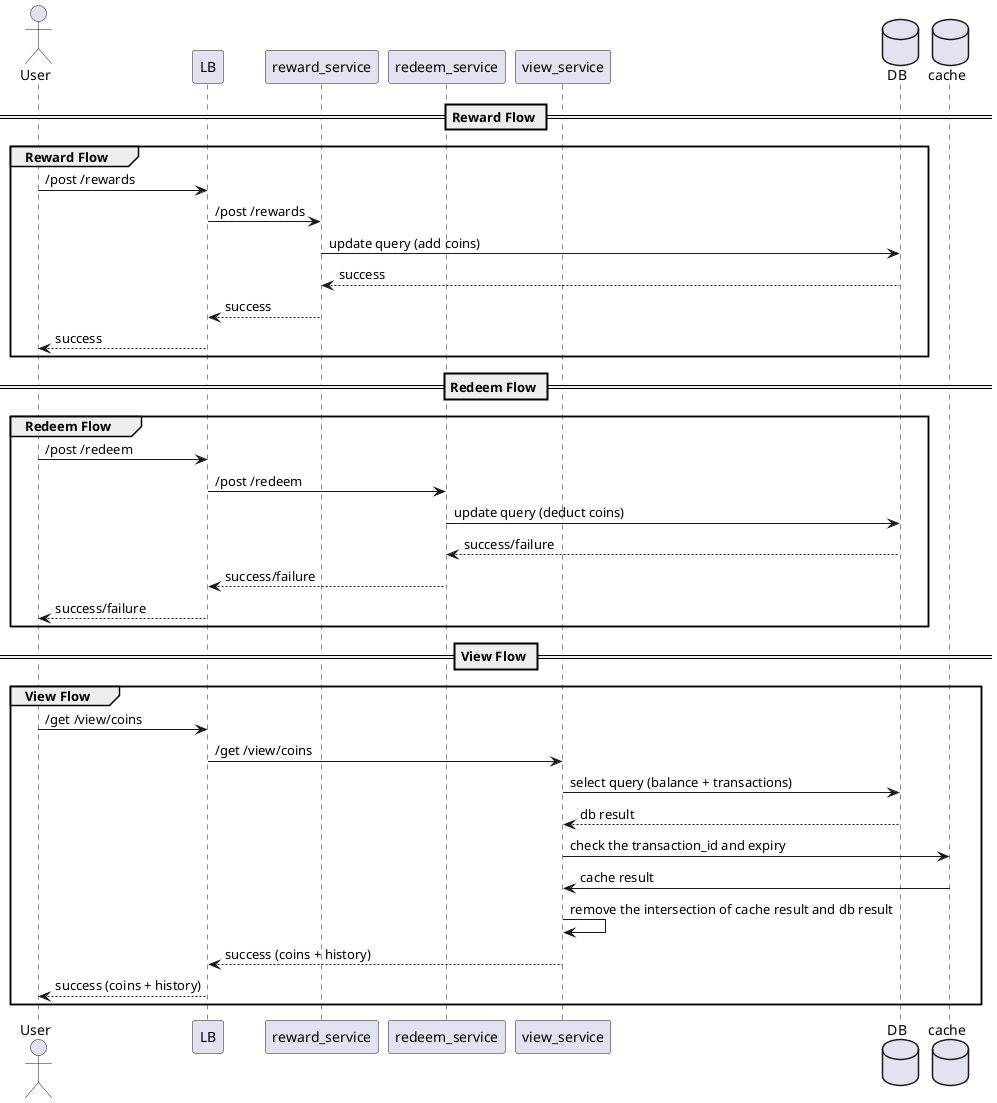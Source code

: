@startuml
actor User
participant LB
participant reward_service
participant redeem_service
participant view_service
database DB
database cache

== Reward Flow ==
group Reward Flow
User -> LB : /post /rewards
LB -> reward_service : /post /rewards
reward_service -> DB : update query (add coins)
DB --> reward_service : success
reward_service --> LB : success
LB --> User : success
end

== Redeem Flow ==
group Redeem Flow
User -> LB : /post /redeem
LB -> redeem_service : /post /redeem
redeem_service -> DB : update query (deduct coins)
DB --> redeem_service : success/failure
redeem_service --> LB : success/failure
LB --> User : success/failure
end

== View Flow ==
group View Flow
User -> LB : /get /view/coins
LB -> view_service : /get /view/coins
view_service -> DB : select query (balance + transactions)
DB --> view_service : db result
view_service -> cache : check the transaction_id and expiry
cache -> view_service : cache result
view_service -> view_service : remove the intersection of cache result and db result
view_service --> LB : success (coins + history)
LB --> User : success (coins + history)
end
@enduml
